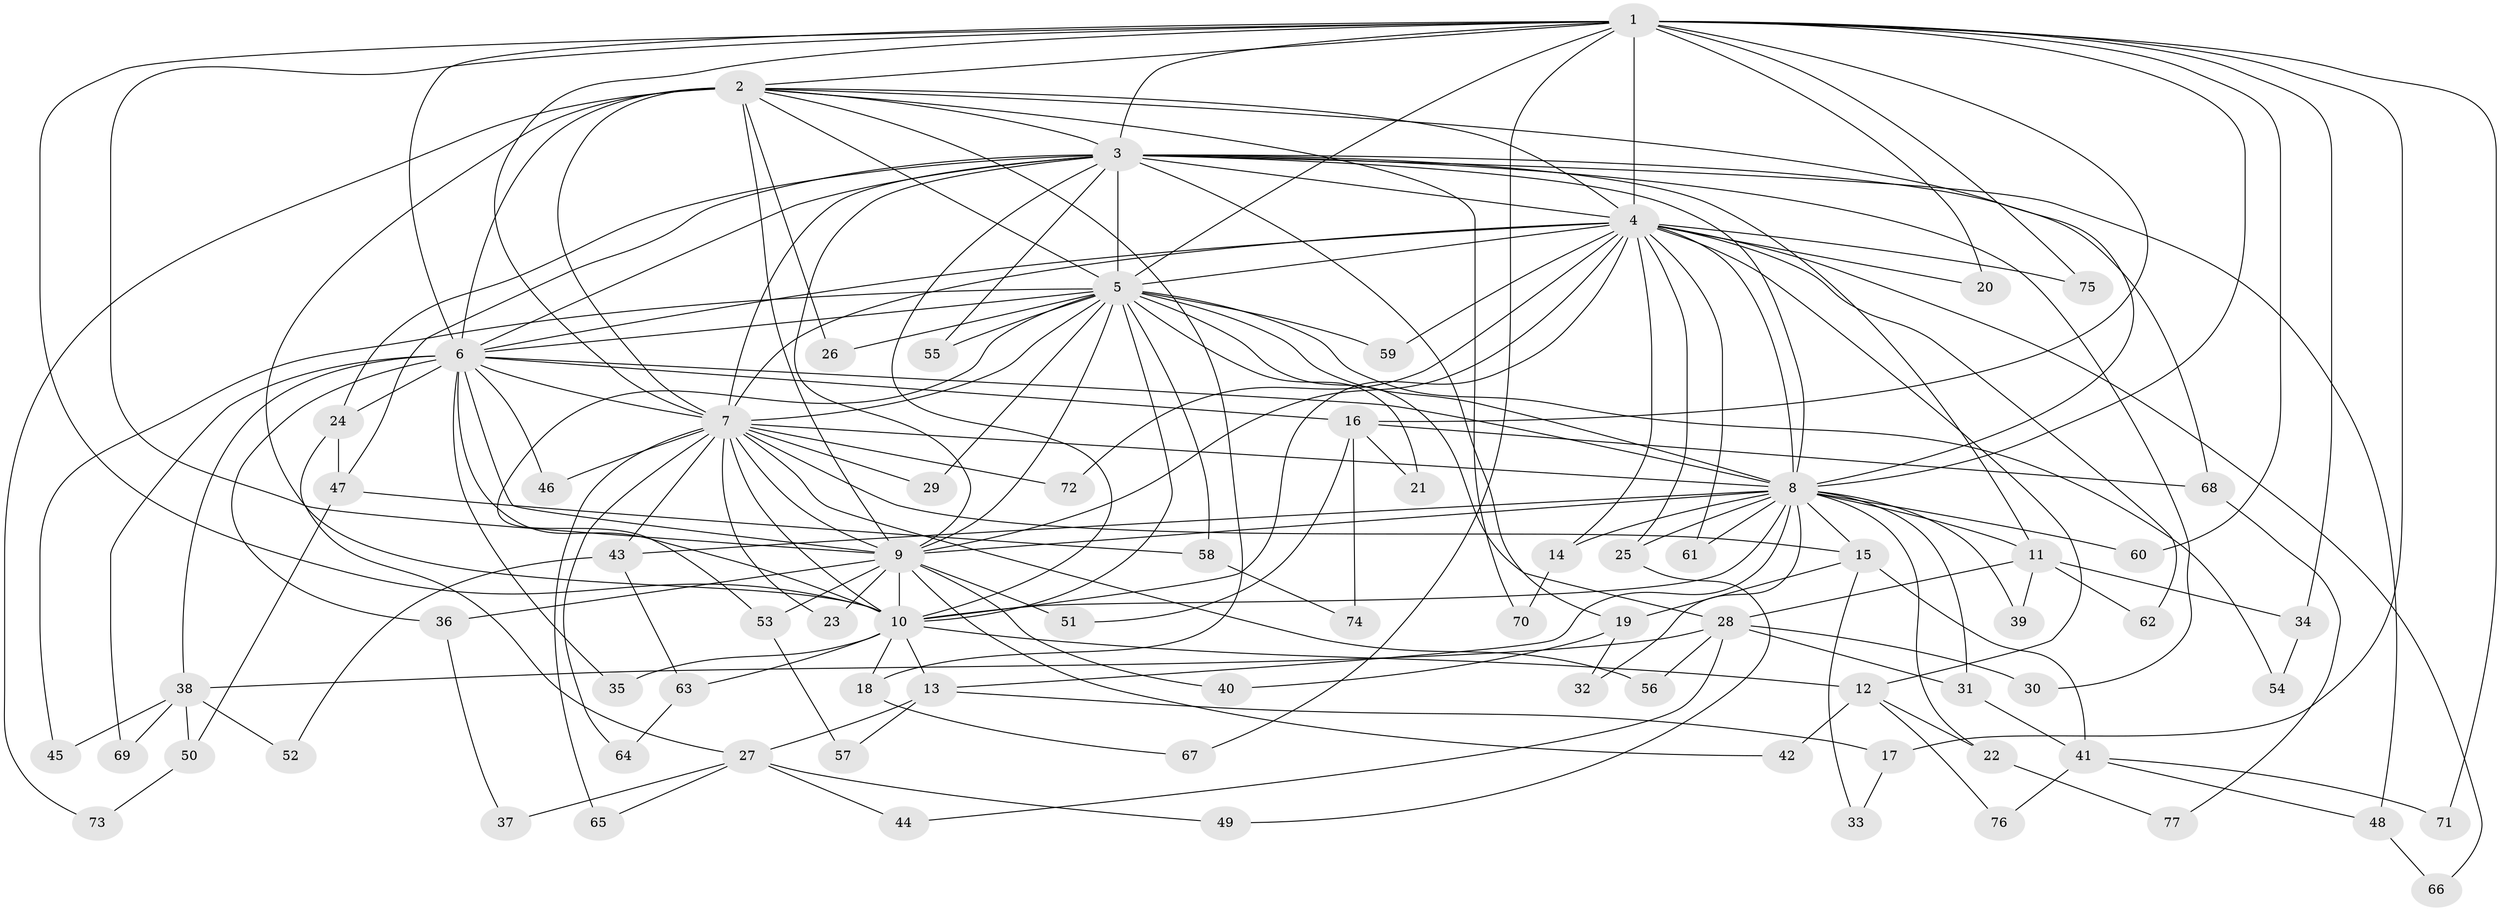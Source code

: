 // coarse degree distribution, {12: 0.02564102564102564, 9: 0.02564102564102564, 19: 0.02564102564102564, 15: 0.02564102564102564, 13: 0.05128205128205128, 14: 0.02564102564102564, 11: 0.05128205128205128, 6: 0.05128205128205128, 8: 0.02564102564102564, 3: 0.1282051282051282, 4: 0.10256410256410256, 2: 0.41025641025641024, 7: 0.02564102564102564, 5: 0.02564102564102564}
// Generated by graph-tools (version 1.1) at 2025/49/03/04/25 22:49:59]
// undirected, 77 vertices, 179 edges
graph export_dot {
  node [color=gray90,style=filled];
  1;
  2;
  3;
  4;
  5;
  6;
  7;
  8;
  9;
  10;
  11;
  12;
  13;
  14;
  15;
  16;
  17;
  18;
  19;
  20;
  21;
  22;
  23;
  24;
  25;
  26;
  27;
  28;
  29;
  30;
  31;
  32;
  33;
  34;
  35;
  36;
  37;
  38;
  39;
  40;
  41;
  42;
  43;
  44;
  45;
  46;
  47;
  48;
  49;
  50;
  51;
  52;
  53;
  54;
  55;
  56;
  57;
  58;
  59;
  60;
  61;
  62;
  63;
  64;
  65;
  66;
  67;
  68;
  69;
  70;
  71;
  72;
  73;
  74;
  75;
  76;
  77;
  1 -- 2;
  1 -- 3;
  1 -- 4;
  1 -- 5;
  1 -- 6;
  1 -- 7;
  1 -- 8;
  1 -- 9;
  1 -- 10;
  1 -- 16;
  1 -- 17;
  1 -- 20;
  1 -- 34;
  1 -- 60;
  1 -- 67;
  1 -- 71;
  1 -- 75;
  2 -- 3;
  2 -- 4;
  2 -- 5;
  2 -- 6;
  2 -- 7;
  2 -- 8;
  2 -- 9;
  2 -- 10;
  2 -- 18;
  2 -- 26;
  2 -- 70;
  2 -- 73;
  3 -- 4;
  3 -- 5;
  3 -- 6;
  3 -- 7;
  3 -- 8;
  3 -- 9;
  3 -- 10;
  3 -- 11;
  3 -- 19;
  3 -- 24;
  3 -- 30;
  3 -- 47;
  3 -- 48;
  3 -- 55;
  3 -- 68;
  4 -- 5;
  4 -- 6;
  4 -- 7;
  4 -- 8;
  4 -- 9;
  4 -- 10;
  4 -- 12;
  4 -- 14;
  4 -- 20;
  4 -- 25;
  4 -- 59;
  4 -- 61;
  4 -- 62;
  4 -- 66;
  4 -- 72;
  4 -- 75;
  5 -- 6;
  5 -- 7;
  5 -- 8;
  5 -- 9;
  5 -- 10;
  5 -- 21;
  5 -- 26;
  5 -- 28;
  5 -- 29;
  5 -- 45;
  5 -- 53;
  5 -- 54;
  5 -- 55;
  5 -- 58;
  5 -- 59;
  6 -- 7;
  6 -- 8;
  6 -- 9;
  6 -- 10;
  6 -- 16;
  6 -- 24;
  6 -- 35;
  6 -- 36;
  6 -- 38;
  6 -- 46;
  6 -- 69;
  7 -- 8;
  7 -- 9;
  7 -- 10;
  7 -- 15;
  7 -- 23;
  7 -- 29;
  7 -- 43;
  7 -- 46;
  7 -- 56;
  7 -- 64;
  7 -- 65;
  7 -- 72;
  8 -- 9;
  8 -- 10;
  8 -- 11;
  8 -- 13;
  8 -- 14;
  8 -- 15;
  8 -- 22;
  8 -- 25;
  8 -- 31;
  8 -- 32;
  8 -- 39;
  8 -- 43;
  8 -- 60;
  8 -- 61;
  9 -- 10;
  9 -- 23;
  9 -- 36;
  9 -- 40;
  9 -- 42;
  9 -- 51;
  9 -- 53;
  10 -- 12;
  10 -- 13;
  10 -- 18;
  10 -- 35;
  10 -- 63;
  11 -- 28;
  11 -- 34;
  11 -- 39;
  11 -- 62;
  12 -- 22;
  12 -- 42;
  12 -- 76;
  13 -- 17;
  13 -- 27;
  13 -- 57;
  14 -- 70;
  15 -- 19;
  15 -- 33;
  15 -- 41;
  16 -- 21;
  16 -- 51;
  16 -- 68;
  16 -- 74;
  17 -- 33;
  18 -- 67;
  19 -- 32;
  19 -- 40;
  22 -- 77;
  24 -- 27;
  24 -- 47;
  25 -- 49;
  27 -- 37;
  27 -- 44;
  27 -- 49;
  27 -- 65;
  28 -- 30;
  28 -- 31;
  28 -- 38;
  28 -- 44;
  28 -- 56;
  31 -- 41;
  34 -- 54;
  36 -- 37;
  38 -- 45;
  38 -- 50;
  38 -- 52;
  38 -- 69;
  41 -- 48;
  41 -- 71;
  41 -- 76;
  43 -- 52;
  43 -- 63;
  47 -- 50;
  47 -- 58;
  48 -- 66;
  50 -- 73;
  53 -- 57;
  58 -- 74;
  63 -- 64;
  68 -- 77;
}
